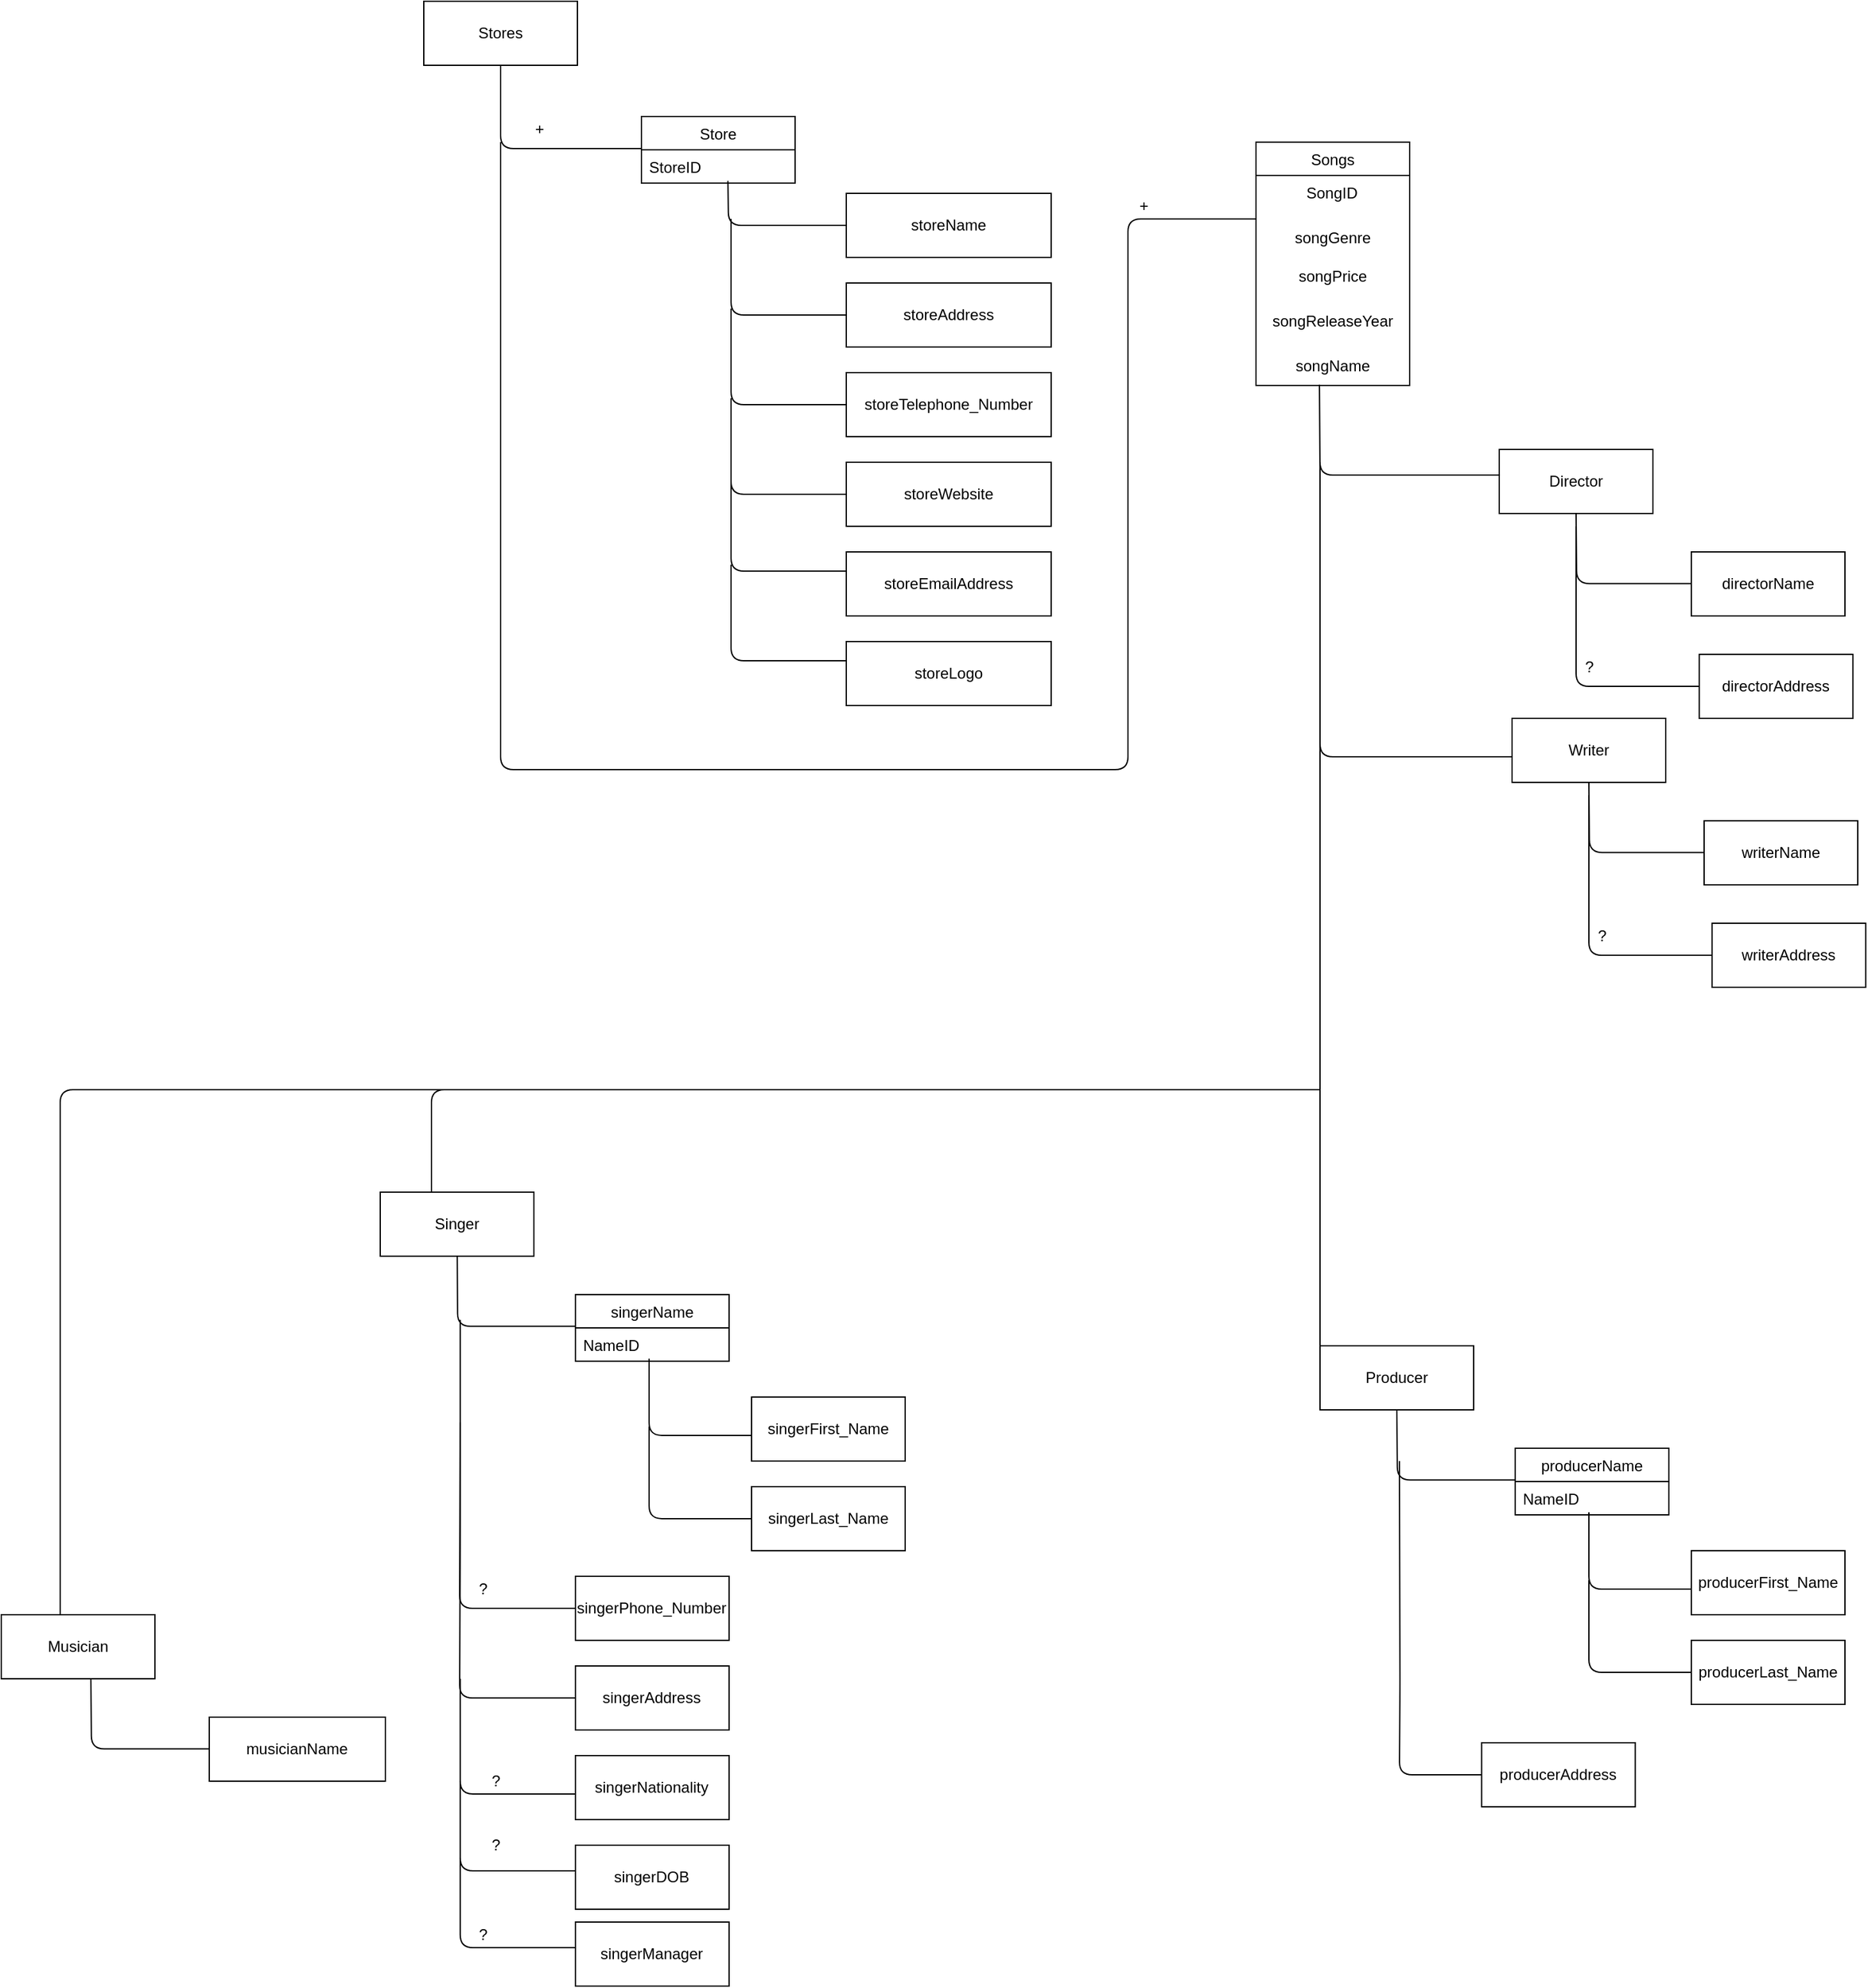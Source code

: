 <mxfile version="13.9.9" type="device"><diagram id="kdu0XZCwFQ5Pfook9VCb" name="Page-1"><mxGraphModel dx="4438" dy="1691" grid="1" gridSize="10" guides="1" tooltips="1" connect="1" arrows="1" fold="1" page="1" pageScale="1" pageWidth="827" pageHeight="1169" math="0" shadow="0"><root><mxCell id="0"/><mxCell id="1" parent="0"/><mxCell id="DJ6cGbrISWPgSyVGjbYm-1" value="Stores" style="rounded=0;whiteSpace=wrap;html=1;" parent="1" vertex="1"><mxGeometry x="150" y="30" width="120" height="50" as="geometry"/></mxCell><mxCell id="DJ6cGbrISWPgSyVGjbYm-3" value="storeName" style="rounded=0;whiteSpace=wrap;html=1;" parent="1" vertex="1"><mxGeometry x="480" y="180" width="160" height="50" as="geometry"/></mxCell><mxCell id="DJ6cGbrISWPgSyVGjbYm-4" value="" style="endArrow=none;html=1;entryX=0.5;entryY=1;entryDx=0;entryDy=0;exitX=0;exitY=0.5;exitDx=0;exitDy=0;" parent="1" target="DJ6cGbrISWPgSyVGjbYm-1" edge="1"><mxGeometry width="50" height="50" relative="1" as="geometry"><mxPoint x="320" y="145" as="sourcePoint"/><mxPoint x="180" y="290" as="targetPoint"/><Array as="points"><mxPoint x="210" y="145"/></Array></mxGeometry></mxCell><mxCell id="DJ6cGbrISWPgSyVGjbYm-5" value="" style="endArrow=none;html=1;entryX=0.563;entryY=1.004;entryDx=0;entryDy=0;entryPerimeter=0;exitX=0;exitY=0.5;exitDx=0;exitDy=0;" parent="1" source="DJ6cGbrISWPgSyVGjbYm-3" edge="1"><mxGeometry width="50" height="50" relative="1" as="geometry"><mxPoint x="380" y="250" as="sourcePoint"/><mxPoint x="387.56" y="170.2" as="targetPoint"/><Array as="points"><mxPoint x="388" y="205"/></Array></mxGeometry></mxCell><mxCell id="DJ6cGbrISWPgSyVGjbYm-6" value="" style="endArrow=none;html=1;exitX=0;exitY=0.5;exitDx=0;exitDy=0;" parent="1" source="DJ6cGbrISWPgSyVGjbYm-7" edge="1"><mxGeometry width="50" height="50" relative="1" as="geometry"><mxPoint x="480" y="310" as="sourcePoint"/><mxPoint x="390" y="200" as="targetPoint"/><Array as="points"><mxPoint x="390" y="275"/></Array></mxGeometry></mxCell><mxCell id="DJ6cGbrISWPgSyVGjbYm-7" value="storeAddress" style="rounded=0;whiteSpace=wrap;html=1;" parent="1" vertex="1"><mxGeometry x="480" y="250" width="160" height="50" as="geometry"/></mxCell><mxCell id="DJ6cGbrISWPgSyVGjbYm-8" value="storeTelephone_Number" style="rounded=0;whiteSpace=wrap;html=1;" parent="1" vertex="1"><mxGeometry x="480" y="320" width="160" height="50" as="geometry"/></mxCell><mxCell id="DJ6cGbrISWPgSyVGjbYm-9" value="storeWebsite" style="rounded=0;whiteSpace=wrap;html=1;" parent="1" vertex="1"><mxGeometry x="480" y="390" width="160" height="50" as="geometry"/></mxCell><mxCell id="DJ6cGbrISWPgSyVGjbYm-10" value="storeEmailAddress" style="rounded=0;whiteSpace=wrap;html=1;" parent="1" vertex="1"><mxGeometry x="480" y="460" width="160" height="50" as="geometry"/></mxCell><mxCell id="DJ6cGbrISWPgSyVGjbYm-11" value="" style="endArrow=none;html=1;exitX=0;exitY=0.5;exitDx=0;exitDy=0;" parent="1" source="DJ6cGbrISWPgSyVGjbYm-8" edge="1"><mxGeometry width="50" height="50" relative="1" as="geometry"><mxPoint x="380" y="390" as="sourcePoint"/><mxPoint x="390" y="270" as="targetPoint"/><Array as="points"><mxPoint x="390" y="345"/></Array></mxGeometry></mxCell><mxCell id="DJ6cGbrISWPgSyVGjbYm-12" value="" style="endArrow=none;html=1;exitX=0;exitY=0.5;exitDx=0;exitDy=0;" parent="1" source="DJ6cGbrISWPgSyVGjbYm-9" edge="1"><mxGeometry width="50" height="50" relative="1" as="geometry"><mxPoint x="400" y="480" as="sourcePoint"/><mxPoint x="390" y="340" as="targetPoint"/><Array as="points"><mxPoint x="390" y="415"/></Array></mxGeometry></mxCell><mxCell id="DJ6cGbrISWPgSyVGjbYm-13" value="" style="endArrow=none;html=1;" parent="1" edge="1"><mxGeometry width="50" height="50" relative="1" as="geometry"><mxPoint x="480" y="475" as="sourcePoint"/><mxPoint x="390" y="400" as="targetPoint"/><Array as="points"><mxPoint x="390" y="475"/></Array></mxGeometry></mxCell><mxCell id="DJ6cGbrISWPgSyVGjbYm-14" value="" style="endArrow=none;html=1;exitX=0;exitY=0;exitDx=0;exitDy=0;" parent="1" source="7ReuUqKrc97Y8Acp2DFK-9" edge="1"><mxGeometry width="50" height="50" relative="1" as="geometry"><mxPoint x="750" y="220" as="sourcePoint"/><mxPoint x="210" y="140" as="targetPoint"/><Array as="points"><mxPoint x="700" y="200"/><mxPoint x="700" y="630"/><mxPoint x="210" y="630"/></Array></mxGeometry></mxCell><mxCell id="DJ6cGbrISWPgSyVGjbYm-28" value="" style="endArrow=none;html=1;entryX=0.413;entryY=0.98;entryDx=0;entryDy=0;entryPerimeter=0;" parent="1" target="DTqTz6zzuHtcnAvLe3JY-1" edge="1"><mxGeometry width="50" height="50" relative="1" as="geometry"><mxPoint x="990" y="400" as="sourcePoint"/><mxPoint x="850" y="300" as="targetPoint"/><Array as="points"><mxPoint x="850" y="400"/></Array></mxGeometry></mxCell><mxCell id="DJ6cGbrISWPgSyVGjbYm-29" value="Director" style="rounded=0;whiteSpace=wrap;html=1;" parent="1" vertex="1"><mxGeometry x="990" y="380" width="120" height="50" as="geometry"/></mxCell><mxCell id="DJ6cGbrISWPgSyVGjbYm-31" value="" style="endArrow=none;html=1;entryX=0.563;entryY=1.004;entryDx=0;entryDy=0;entryPerimeter=0;exitX=0;exitY=0.5;exitDx=0;exitDy=0;" parent="1" edge="1"><mxGeometry width="50" height="50" relative="1" as="geometry"><mxPoint x="1142.44" y="484.8" as="sourcePoint"/><mxPoint x="1050" y="430" as="targetPoint"/><Array as="points"><mxPoint x="1050.44" y="484.8"/></Array></mxGeometry></mxCell><mxCell id="DJ6cGbrISWPgSyVGjbYm-34" value="directorAddress" style="rounded=0;whiteSpace=wrap;html=1;" parent="1" vertex="1"><mxGeometry x="1146.22" y="540" width="120" height="50" as="geometry"/></mxCell><mxCell id="DJ6cGbrISWPgSyVGjbYm-35" value="" style="endArrow=none;html=1;exitX=0;exitY=0.5;exitDx=0;exitDy=0;" parent="1" source="DJ6cGbrISWPgSyVGjbYm-34" edge="1"><mxGeometry width="50" height="50" relative="1" as="geometry"><mxPoint x="1042.44" y="649.8" as="sourcePoint"/><mxPoint x="1050" y="440" as="targetPoint"/><Array as="points"><mxPoint x="1050" y="565"/></Array></mxGeometry></mxCell><mxCell id="DJ6cGbrISWPgSyVGjbYm-37" value="directorName" style="rounded=0;whiteSpace=wrap;html=1;" parent="1" vertex="1"><mxGeometry x="1140" y="460" width="120" height="50" as="geometry"/></mxCell><mxCell id="DJ6cGbrISWPgSyVGjbYm-40" value="" style="endArrow=none;html=1;exitX=0;exitY=0.75;exitDx=0;exitDy=0;" parent="1" source="DJ6cGbrISWPgSyVGjbYm-41" edge="1"><mxGeometry width="50" height="50" relative="1" as="geometry"><mxPoint x="690" y="880" as="sourcePoint"/><mxPoint x="850" y="390" as="targetPoint"/><Array as="points"><mxPoint x="850" y="880"/></Array></mxGeometry></mxCell><mxCell id="DJ6cGbrISWPgSyVGjbYm-41" value="Producer" style="rounded=0;whiteSpace=wrap;html=1;" parent="1" vertex="1"><mxGeometry x="850" y="1080" width="120" height="50" as="geometry"/></mxCell><mxCell id="DJ6cGbrISWPgSyVGjbYm-62" value="" style="endArrow=none;html=1;entryX=0.563;entryY=1.004;entryDx=0;entryDy=0;entryPerimeter=0;exitX=0;exitY=0.5;exitDx=0;exitDy=0;" parent="1" edge="1"><mxGeometry width="50" height="50" relative="1" as="geometry"><mxPoint x="1002.44" y="1184.8" as="sourcePoint"/><mxPoint x="910" y="1130" as="targetPoint"/><Array as="points"><mxPoint x="910.44" y="1184.8"/></Array></mxGeometry></mxCell><mxCell id="DJ6cGbrISWPgSyVGjbYm-65" value="producerAddress" style="rounded=0;whiteSpace=wrap;html=1;" parent="1" vertex="1"><mxGeometry x="976.22" y="1390" width="120" height="50" as="geometry"/></mxCell><mxCell id="DJ6cGbrISWPgSyVGjbYm-66" value="" style="endArrow=none;html=1;exitX=0;exitY=0.5;exitDx=0;exitDy=0;" parent="1" source="DJ6cGbrISWPgSyVGjbYm-65" edge="1"><mxGeometry width="50" height="50" relative="1" as="geometry"><mxPoint x="902.44" y="1349.8" as="sourcePoint"/><mxPoint x="912" y="1170" as="targetPoint"/><Array as="points"><mxPoint x="912" y="1415"/><mxPoint x="912.44" y="1344.8"/></Array></mxGeometry></mxCell><mxCell id="DJ6cGbrISWPgSyVGjbYm-67" value="" style="endArrow=none;html=1;" parent="1" edge="1"><mxGeometry width="50" height="50" relative="1" as="geometry"><mxPoint x="1140" y="1270" as="sourcePoint"/><mxPoint x="1060" y="1210" as="targetPoint"/><Array as="points"><mxPoint x="1060" y="1270"/></Array></mxGeometry></mxCell><mxCell id="DJ6cGbrISWPgSyVGjbYm-68" value="producerFirst_Name" style="rounded=0;whiteSpace=wrap;html=1;" parent="1" vertex="1"><mxGeometry x="1140" y="1240" width="120" height="50" as="geometry"/></mxCell><mxCell id="DJ6cGbrISWPgSyVGjbYm-69" value="producerLast_Name" style="rounded=0;whiteSpace=wrap;html=1;" parent="1" vertex="1"><mxGeometry x="1140" y="1310" width="120" height="50" as="geometry"/></mxCell><mxCell id="DJ6cGbrISWPgSyVGjbYm-70" value="" style="endArrow=none;html=1;exitX=0;exitY=0.5;exitDx=0;exitDy=0;" parent="1" source="DJ6cGbrISWPgSyVGjbYm-69" edge="1"><mxGeometry width="50" height="50" relative="1" as="geometry"><mxPoint x="1050" y="1350" as="sourcePoint"/><mxPoint x="1060" y="1270" as="targetPoint"/><Array as="points"><mxPoint x="1060" y="1335"/><mxPoint x="1060" y="1260"/></Array></mxGeometry></mxCell><mxCell id="DJ6cGbrISWPgSyVGjbYm-72" value="" style="endArrow=none;html=1;exitX=0;exitY=0.5;exitDx=0;exitDy=0;" parent="1" edge="1" target="DJ6cGbrISWPgSyVGjbYm-81"><mxGeometry width="50" height="50" relative="1" as="geometry"><mxPoint x="268.44" y="1064.8" as="sourcePoint"/><mxPoint x="176" y="1010" as="targetPoint"/><Array as="points"><mxPoint x="176.44" y="1064.8"/></Array></mxGeometry></mxCell><mxCell id="DJ6cGbrISWPgSyVGjbYm-73" value="" style="endArrow=none;html=1;exitX=0;exitY=0.5;exitDx=0;exitDy=0;" parent="1" source="DJ6cGbrISWPgSyVGjbYm-74" edge="1"><mxGeometry width="50" height="50" relative="1" as="geometry"><mxPoint x="268.44" y="1149.8" as="sourcePoint"/><mxPoint x="178.44" y="1059.8" as="targetPoint"/><Array as="points"><mxPoint x="178" y="1285"/><mxPoint x="178.44" y="1149.8"/></Array></mxGeometry></mxCell><mxCell id="DJ6cGbrISWPgSyVGjbYm-74" value="&lt;span&gt;singer&lt;/span&gt;Phone_Number" style="rounded=0;whiteSpace=wrap;html=1;" parent="1" vertex="1"><mxGeometry x="268.44" y="1260" width="120" height="50" as="geometry"/></mxCell><mxCell id="DJ6cGbrISWPgSyVGjbYm-75" value="&lt;span&gt;singer&lt;/span&gt;Address" style="rounded=0;whiteSpace=wrap;html=1;" parent="1" vertex="1"><mxGeometry x="268.44" y="1330" width="120" height="50" as="geometry"/></mxCell><mxCell id="DJ6cGbrISWPgSyVGjbYm-76" value="" style="endArrow=none;html=1;exitX=0;exitY=0.5;exitDx=0;exitDy=0;" parent="1" source="DJ6cGbrISWPgSyVGjbYm-75" edge="1"><mxGeometry width="50" height="50" relative="1" as="geometry"><mxPoint x="168.44" y="1229.8" as="sourcePoint"/><mxPoint x="178.44" y="1139.8" as="targetPoint"/><Array as="points"><mxPoint x="178" y="1355"/><mxPoint x="178.44" y="1224.8"/></Array></mxGeometry></mxCell><mxCell id="DJ6cGbrISWPgSyVGjbYm-77" value="" style="endArrow=none;html=1;" parent="1" edge="1"><mxGeometry width="50" height="50" relative="1" as="geometry"><mxPoint x="406" y="1150" as="sourcePoint"/><mxPoint x="326" y="1090" as="targetPoint"/><Array as="points"><mxPoint x="326" y="1150"/></Array></mxGeometry></mxCell><mxCell id="DJ6cGbrISWPgSyVGjbYm-78" value="&lt;span&gt;singer&lt;/span&gt;First_Name" style="rounded=0;whiteSpace=wrap;html=1;" parent="1" vertex="1"><mxGeometry x="406" y="1120" width="120" height="50" as="geometry"/></mxCell><mxCell id="DJ6cGbrISWPgSyVGjbYm-79" value="&lt;span&gt;singer&lt;/span&gt;Last_Name" style="rounded=0;whiteSpace=wrap;html=1;" parent="1" vertex="1"><mxGeometry x="406" y="1190" width="120" height="50" as="geometry"/></mxCell><mxCell id="DJ6cGbrISWPgSyVGjbYm-80" value="" style="endArrow=none;html=1;exitX=0;exitY=0.5;exitDx=0;exitDy=0;" parent="1" source="DJ6cGbrISWPgSyVGjbYm-79" edge="1"><mxGeometry width="50" height="50" relative="1" as="geometry"><mxPoint x="316" y="1230" as="sourcePoint"/><mxPoint x="326" y="1150" as="targetPoint"/><Array as="points"><mxPoint x="326" y="1215"/><mxPoint x="326" y="1140"/></Array></mxGeometry></mxCell><mxCell id="DJ6cGbrISWPgSyVGjbYm-81" value="Singer" style="rounded=0;whiteSpace=wrap;html=1;" parent="1" vertex="1"><mxGeometry x="116" y="960" width="120" height="50" as="geometry"/></mxCell><mxCell id="DJ6cGbrISWPgSyVGjbYm-86" value="Musician" style="rounded=0;whiteSpace=wrap;html=1;" parent="1" vertex="1"><mxGeometry x="-180" y="1290" width="120" height="50" as="geometry"/></mxCell><mxCell id="DJ6cGbrISWPgSyVGjbYm-97" value="" style="endArrow=none;html=1;entryX=0.563;entryY=1.004;entryDx=0;entryDy=0;entryPerimeter=0;exitX=0;exitY=0.5;exitDx=0;exitDy=0;" parent="1" edge="1"><mxGeometry width="50" height="50" relative="1" as="geometry"><mxPoint x="-17.56" y="1394.8" as="sourcePoint"/><mxPoint x="-110" y="1340" as="targetPoint"/><Array as="points"><mxPoint x="-109.56" y="1394.8"/></Array></mxGeometry></mxCell><mxCell id="DJ6cGbrISWPgSyVGjbYm-100" value="&lt;span&gt;musicianName&lt;/span&gt;" style="rounded=0;whiteSpace=wrap;html=1;" parent="1" vertex="1"><mxGeometry x="-17.56" y="1370" width="137.56" height="50" as="geometry"/></mxCell><mxCell id="DJ6cGbrISWPgSyVGjbYm-106" value="" style="endArrow=none;html=1;" parent="1" edge="1"><mxGeometry width="50" height="50" relative="1" as="geometry"><mxPoint x="480" y="545" as="sourcePoint"/><mxPoint x="390" y="470" as="targetPoint"/><Array as="points"><mxPoint x="390" y="545"/></Array></mxGeometry></mxCell><mxCell id="DJ6cGbrISWPgSyVGjbYm-107" value="storeLogo" style="rounded=0;whiteSpace=wrap;html=1;" parent="1" vertex="1"><mxGeometry x="480" y="530" width="160" height="50" as="geometry"/></mxCell><mxCell id="DJ6cGbrISWPgSyVGjbYm-108" value="+" style="text;html=1;align=center;verticalAlign=middle;resizable=0;points=[];autosize=1;" parent="1" vertex="1"><mxGeometry x="230" y="120" width="20" height="20" as="geometry"/></mxCell><mxCell id="DJ6cGbrISWPgSyVGjbYm-109" value="+" style="text;html=1;align=center;verticalAlign=middle;resizable=0;points=[];autosize=1;" parent="1" vertex="1"><mxGeometry x="702.44" y="180" width="20" height="20" as="geometry"/></mxCell><mxCell id="n7W8Ii8dZlJJfxkGz7iL-3" value="Songs" style="swimlane;fontStyle=0;childLayout=stackLayout;horizontal=1;startSize=26;fillColor=none;horizontalStack=0;resizeParent=1;resizeParentMax=0;resizeLast=0;collapsible=1;marginBottom=0;" parent="1" vertex="1"><mxGeometry x="800" y="140" width="120" height="190" as="geometry"/></mxCell><mxCell id="n7W8Ii8dZlJJfxkGz7iL-4" value="          SongID" style="text;strokeColor=none;fillColor=none;align=left;verticalAlign=top;spacingLeft=4;spacingRight=4;overflow=hidden;rotatable=0;points=[[0,0.5],[1,0.5]];portConstraint=eastwest;" parent="n7W8Ii8dZlJJfxkGz7iL-3" vertex="1"><mxGeometry y="26" width="120" height="34" as="geometry"/></mxCell><mxCell id="7ReuUqKrc97Y8Acp2DFK-9" value="songGenre" style="text;html=1;strokeColor=none;fillColor=none;align=center;verticalAlign=middle;whiteSpace=wrap;rounded=0;" parent="n7W8Ii8dZlJJfxkGz7iL-3" vertex="1"><mxGeometry y="60" width="120" height="30" as="geometry"/></mxCell><mxCell id="mWURNnydTQpKB--ysIOy-1" value="songPrice" style="text;html=1;strokeColor=none;fillColor=none;align=center;verticalAlign=middle;whiteSpace=wrap;rounded=0;" parent="n7W8Ii8dZlJJfxkGz7iL-3" vertex="1"><mxGeometry y="90" width="120" height="30" as="geometry"/></mxCell><mxCell id="DTqTz6zzuHtcnAvLe3JY-2" value="songReleaseYear" style="text;html=1;strokeColor=none;fillColor=none;align=center;verticalAlign=middle;whiteSpace=wrap;rounded=0;" parent="n7W8Ii8dZlJJfxkGz7iL-3" vertex="1"><mxGeometry y="120" width="120" height="40" as="geometry"/></mxCell><mxCell id="DTqTz6zzuHtcnAvLe3JY-1" value="songName" style="text;html=1;strokeColor=none;fillColor=none;align=center;verticalAlign=middle;whiteSpace=wrap;rounded=0;" parent="n7W8Ii8dZlJJfxkGz7iL-3" vertex="1"><mxGeometry y="160" width="120" height="30" as="geometry"/></mxCell><mxCell id="n7W8Ii8dZlJJfxkGz7iL-7" value="Store" style="swimlane;fontStyle=0;childLayout=stackLayout;horizontal=1;startSize=26;fillColor=none;horizontalStack=0;resizeParent=1;resizeParentMax=0;resizeLast=0;collapsible=1;marginBottom=0;" parent="1" vertex="1"><mxGeometry x="320" y="120" width="120" height="52" as="geometry"/></mxCell><mxCell id="n7W8Ii8dZlJJfxkGz7iL-8" value="StoreID" style="text;strokeColor=none;fillColor=none;align=left;verticalAlign=top;spacingLeft=4;spacingRight=4;overflow=hidden;rotatable=0;points=[[0,0.5],[1,0.5]];portConstraint=eastwest;" parent="n7W8Ii8dZlJJfxkGz7iL-7" vertex="1"><mxGeometry y="26" width="120" height="26" as="geometry"/></mxCell><mxCell id="CU8pkxLx-xGHaqT_Id7l-17" value="producerName" style="swimlane;fontStyle=0;childLayout=stackLayout;horizontal=1;startSize=26;fillColor=none;horizontalStack=0;resizeParent=1;resizeParentMax=0;resizeLast=0;collapsible=1;marginBottom=0;" parent="1" vertex="1"><mxGeometry x="1002.44" y="1160" width="120" height="52" as="geometry"/></mxCell><mxCell id="CU8pkxLx-xGHaqT_Id7l-18" value="NameID" style="text;strokeColor=none;fillColor=none;align=left;verticalAlign=top;spacingLeft=4;spacingRight=4;overflow=hidden;rotatable=0;points=[[0,0.5],[1,0.5]];portConstraint=eastwest;" parent="CU8pkxLx-xGHaqT_Id7l-17" vertex="1"><mxGeometry y="26" width="120" height="26" as="geometry"/></mxCell><mxCell id="CU8pkxLx-xGHaqT_Id7l-19" value="singerName" style="swimlane;fontStyle=0;childLayout=stackLayout;horizontal=1;startSize=26;fillColor=none;horizontalStack=0;resizeParent=1;resizeParentMax=0;resizeLast=0;collapsible=1;marginBottom=0;" parent="1" vertex="1"><mxGeometry x="268.44" y="1040" width="120" height="52" as="geometry"/></mxCell><mxCell id="CU8pkxLx-xGHaqT_Id7l-20" value="NameID" style="text;strokeColor=none;fillColor=none;align=left;verticalAlign=top;spacingLeft=4;spacingRight=4;overflow=hidden;rotatable=0;points=[[0,0.5],[1,0.5]];portConstraint=eastwest;" parent="CU8pkxLx-xGHaqT_Id7l-19" vertex="1"><mxGeometry y="26" width="120" height="26" as="geometry"/></mxCell><mxCell id="CU8pkxLx-xGHaqT_Id7l-23" value="?" style="text;html=1;align=center;verticalAlign=middle;resizable=0;points=[];autosize=1;" parent="1" vertex="1"><mxGeometry x="1050" y="540" width="20" height="20" as="geometry"/></mxCell><mxCell id="CU8pkxLx-xGHaqT_Id7l-25" value="?" style="text;html=1;align=center;verticalAlign=middle;resizable=0;points=[];autosize=1;" parent="1" vertex="1"><mxGeometry x="186" y="1260" width="20" height="20" as="geometry"/></mxCell><mxCell id="DTqTz6zzuHtcnAvLe3JY-4" value="&lt;span&gt;singer&lt;/span&gt;Nationality" style="rounded=0;whiteSpace=wrap;html=1;" parent="1" vertex="1"><mxGeometry x="268.44" y="1400" width="120" height="50" as="geometry"/></mxCell><mxCell id="DTqTz6zzuHtcnAvLe3JY-5" value="" style="endArrow=none;html=1;" parent="1" edge="1"><mxGeometry width="50" height="50" relative="1" as="geometry"><mxPoint x="268.44" y="1430" as="sourcePoint"/><mxPoint x="178.44" y="1340" as="targetPoint"/><Array as="points"><mxPoint x="178.44" y="1430"/></Array></mxGeometry></mxCell><mxCell id="DTqTz6zzuHtcnAvLe3JY-6" value="?" style="text;html=1;align=center;verticalAlign=middle;resizable=0;points=[];autosize=1;" parent="1" vertex="1"><mxGeometry x="196" y="1410" width="20" height="20" as="geometry"/></mxCell><mxCell id="DTqTz6zzuHtcnAvLe3JY-7" value="&lt;span&gt;singer&lt;/span&gt;DOB" style="rounded=0;whiteSpace=wrap;html=1;" parent="1" vertex="1"><mxGeometry x="268.44" y="1470" width="120" height="50" as="geometry"/></mxCell><mxCell id="DTqTz6zzuHtcnAvLe3JY-8" value="" style="endArrow=none;html=1;fontStyle=1" parent="1" edge="1"><mxGeometry width="50" height="50" relative="1" as="geometry"><mxPoint x="268.44" y="1490" as="sourcePoint"/><mxPoint x="178.44" y="1420" as="targetPoint"/><Array as="points"><mxPoint x="178.44" y="1490"/></Array></mxGeometry></mxCell><mxCell id="DTqTz6zzuHtcnAvLe3JY-9" value="?" style="text;html=1;align=center;verticalAlign=middle;resizable=0;points=[];autosize=1;" parent="1" vertex="1"><mxGeometry x="196" y="1460" width="20" height="20" as="geometry"/></mxCell><mxCell id="7ReuUqKrc97Y8Acp2DFK-1" value="Writer" style="rounded=0;whiteSpace=wrap;html=1;" parent="1" vertex="1"><mxGeometry x="1000" y="590" width="120" height="50" as="geometry"/></mxCell><mxCell id="7ReuUqKrc97Y8Acp2DFK-2" value="" style="endArrow=none;html=1;entryX=0.563;entryY=1.004;entryDx=0;entryDy=0;entryPerimeter=0;exitX=0;exitY=0.5;exitDx=0;exitDy=0;" parent="1" edge="1"><mxGeometry width="50" height="50" relative="1" as="geometry"><mxPoint x="1152.44" y="694.8" as="sourcePoint"/><mxPoint x="1060" y="640" as="targetPoint"/><Array as="points"><mxPoint x="1060.44" y="694.8"/></Array></mxGeometry></mxCell><mxCell id="7ReuUqKrc97Y8Acp2DFK-3" value="writerAddress" style="rounded=0;whiteSpace=wrap;html=1;" parent="1" vertex="1"><mxGeometry x="1156.22" y="750" width="120" height="50" as="geometry"/></mxCell><mxCell id="7ReuUqKrc97Y8Acp2DFK-4" value="" style="endArrow=none;html=1;exitX=0;exitY=0.5;exitDx=0;exitDy=0;" parent="1" source="7ReuUqKrc97Y8Acp2DFK-3" edge="1"><mxGeometry width="50" height="50" relative="1" as="geometry"><mxPoint x="1052.44" y="859.8" as="sourcePoint"/><mxPoint x="1060" y="650" as="targetPoint"/><Array as="points"><mxPoint x="1060" y="775"/></Array></mxGeometry></mxCell><mxCell id="7ReuUqKrc97Y8Acp2DFK-5" value="writerName" style="rounded=0;whiteSpace=wrap;html=1;" parent="1" vertex="1"><mxGeometry x="1150" y="670" width="120" height="50" as="geometry"/></mxCell><mxCell id="7ReuUqKrc97Y8Acp2DFK-6" value="?" style="text;html=1;align=center;verticalAlign=middle;resizable=0;points=[];autosize=1;" parent="1" vertex="1"><mxGeometry x="1060" y="750" width="20" height="20" as="geometry"/></mxCell><mxCell id="7ReuUqKrc97Y8Acp2DFK-7" value="" style="endArrow=none;html=1;" parent="1" edge="1"><mxGeometry width="50" height="50" relative="1" as="geometry"><mxPoint x="1000" y="620" as="sourcePoint"/><mxPoint x="850" y="510" as="targetPoint"/><Array as="points"><mxPoint x="850" y="620"/></Array></mxGeometry></mxCell><mxCell id="yWKixIeYDfIAEkOMInJT-1" value="" style="endArrow=none;html=1;fontStyle=1" parent="1" edge="1"><mxGeometry width="50" height="50" relative="1" as="geometry"><mxPoint x="268.44" y="1550" as="sourcePoint"/><mxPoint x="178.44" y="1480" as="targetPoint"/><Array as="points"><mxPoint x="178.44" y="1550"/></Array></mxGeometry></mxCell><mxCell id="yWKixIeYDfIAEkOMInJT-2" value="&lt;span&gt;singerManager&lt;/span&gt;" style="rounded=0;whiteSpace=wrap;html=1;" parent="1" vertex="1"><mxGeometry x="268.44" y="1530" width="120" height="50" as="geometry"/></mxCell><mxCell id="yWKixIeYDfIAEkOMInJT-3" value="?" style="text;html=1;align=center;verticalAlign=middle;resizable=0;points=[];autosize=1;" parent="1" vertex="1"><mxGeometry x="186" y="1530" width="20" height="20" as="geometry"/></mxCell><mxCell id="4LRRt7U7buAqmSHe2Cq4-2" value="" style="endArrow=none;html=1;" parent="1" edge="1"><mxGeometry width="50" height="50" relative="1" as="geometry"><mxPoint x="156" y="960" as="sourcePoint"/><mxPoint x="850" y="880" as="targetPoint"/><Array as="points"><mxPoint x="156" y="880"/></Array></mxGeometry></mxCell><mxCell id="4LRRt7U7buAqmSHe2Cq4-5" value="" style="endArrow=none;html=1;" parent="1" edge="1"><mxGeometry width="50" height="50" relative="1" as="geometry"><mxPoint x="-134" y="1290" as="sourcePoint"/><mxPoint x="166" y="880" as="targetPoint"/><Array as="points"><mxPoint x="-134" y="880"/></Array></mxGeometry></mxCell></root></mxGraphModel></diagram></mxfile>